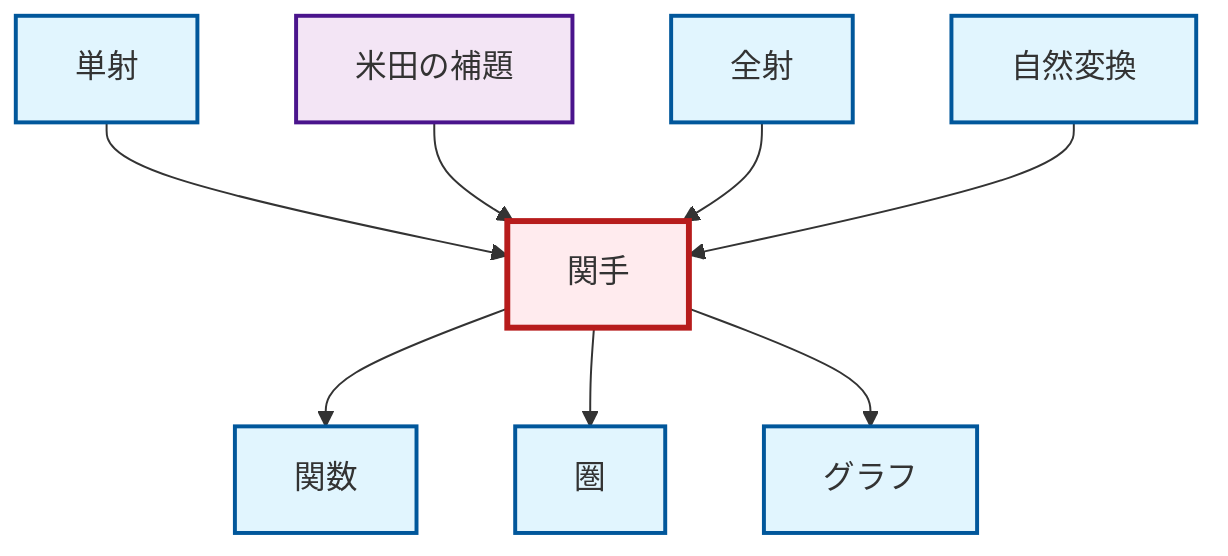graph TD
    classDef definition fill:#e1f5fe,stroke:#01579b,stroke-width:2px
    classDef theorem fill:#f3e5f5,stroke:#4a148c,stroke-width:2px
    classDef axiom fill:#fff3e0,stroke:#e65100,stroke-width:2px
    classDef example fill:#e8f5e9,stroke:#1b5e20,stroke-width:2px
    classDef current fill:#ffebee,stroke:#b71c1c,stroke-width:3px
    def-category["圏"]:::definition
    def-natural-transformation["自然変換"]:::definition
    def-function["関数"]:::definition
    def-monomorphism["単射"]:::definition
    thm-yoneda["米田の補題"]:::theorem
    def-graph["グラフ"]:::definition
    def-functor["関手"]:::definition
    def-epimorphism["全射"]:::definition
    def-functor --> def-function
    def-functor --> def-category
    def-monomorphism --> def-functor
    thm-yoneda --> def-functor
    def-functor --> def-graph
    def-epimorphism --> def-functor
    def-natural-transformation --> def-functor
    class def-functor current